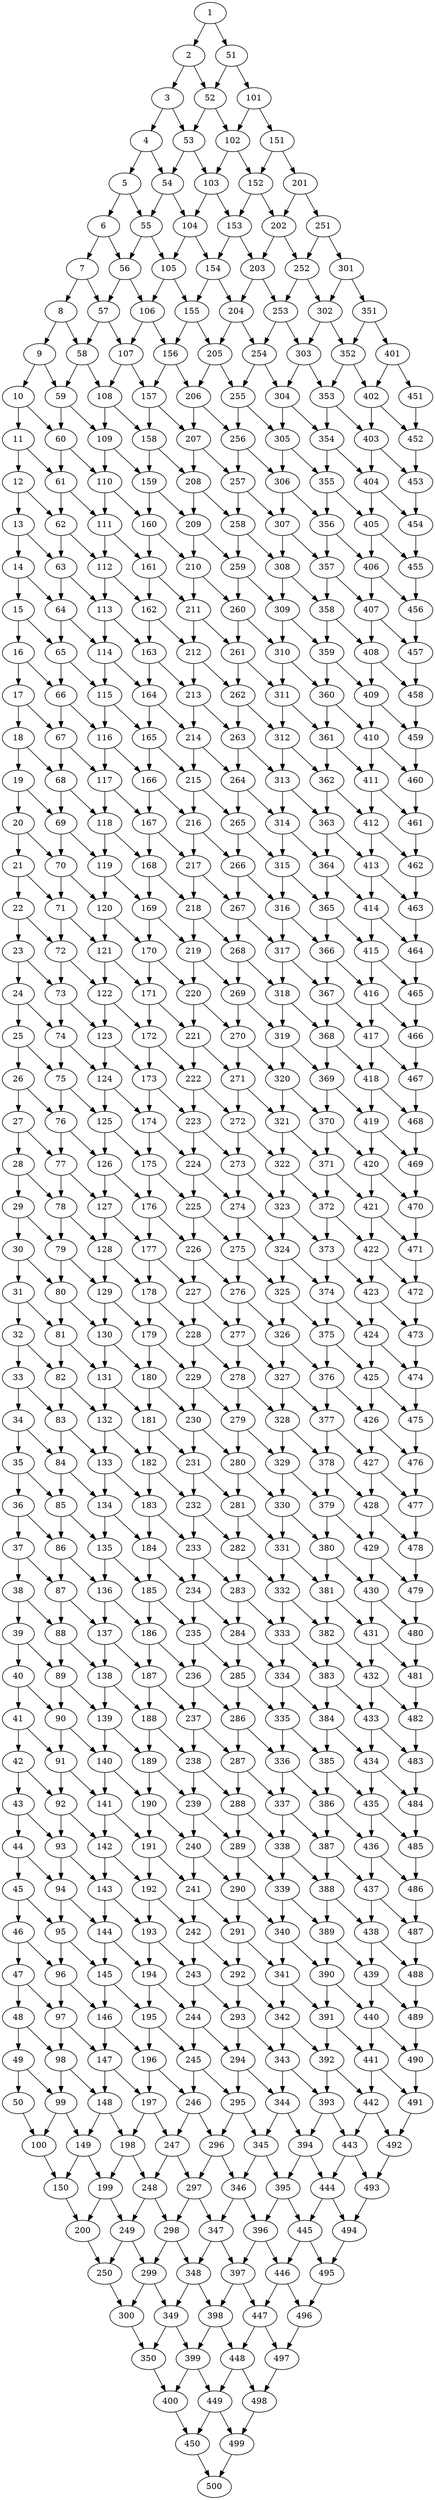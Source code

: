 digraph grafoMalla_m_50_n_10 {
1;
2;
3;
4;
5;
6;
7;
8;
9;
10;
11;
12;
13;
14;
15;
16;
17;
18;
19;
20;
21;
22;
23;
24;
25;
26;
27;
28;
29;
30;
31;
32;
33;
34;
35;
36;
37;
38;
39;
40;
41;
42;
43;
44;
45;
46;
47;
48;
49;
50;
51;
52;
53;
54;
55;
56;
57;
58;
59;
60;
61;
62;
63;
64;
65;
66;
67;
68;
69;
70;
71;
72;
73;
74;
75;
76;
77;
78;
79;
80;
81;
82;
83;
84;
85;
86;
87;
88;
89;
90;
91;
92;
93;
94;
95;
96;
97;
98;
99;
100;
101;
102;
103;
104;
105;
106;
107;
108;
109;
110;
111;
112;
113;
114;
115;
116;
117;
118;
119;
120;
121;
122;
123;
124;
125;
126;
127;
128;
129;
130;
131;
132;
133;
134;
135;
136;
137;
138;
139;
140;
141;
142;
143;
144;
145;
146;
147;
148;
149;
150;
151;
152;
153;
154;
155;
156;
157;
158;
159;
160;
161;
162;
163;
164;
165;
166;
167;
168;
169;
170;
171;
172;
173;
174;
175;
176;
177;
178;
179;
180;
181;
182;
183;
184;
185;
186;
187;
188;
189;
190;
191;
192;
193;
194;
195;
196;
197;
198;
199;
200;
201;
202;
203;
204;
205;
206;
207;
208;
209;
210;
211;
212;
213;
214;
215;
216;
217;
218;
219;
220;
221;
222;
223;
224;
225;
226;
227;
228;
229;
230;
231;
232;
233;
234;
235;
236;
237;
238;
239;
240;
241;
242;
243;
244;
245;
246;
247;
248;
249;
250;
251;
252;
253;
254;
255;
256;
257;
258;
259;
260;
261;
262;
263;
264;
265;
266;
267;
268;
269;
270;
271;
272;
273;
274;
275;
276;
277;
278;
279;
280;
281;
282;
283;
284;
285;
286;
287;
288;
289;
290;
291;
292;
293;
294;
295;
296;
297;
298;
299;
300;
301;
302;
303;
304;
305;
306;
307;
308;
309;
310;
311;
312;
313;
314;
315;
316;
317;
318;
319;
320;
321;
322;
323;
324;
325;
326;
327;
328;
329;
330;
331;
332;
333;
334;
335;
336;
337;
338;
339;
340;
341;
342;
343;
344;
345;
346;
347;
348;
349;
350;
351;
352;
353;
354;
355;
356;
357;
358;
359;
360;
361;
362;
363;
364;
365;
366;
367;
368;
369;
370;
371;
372;
373;
374;
375;
376;
377;
378;
379;
380;
381;
382;
383;
384;
385;
386;
387;
388;
389;
390;
391;
392;
393;
394;
395;
396;
397;
398;
399;
400;
401;
402;
403;
404;
405;
406;
407;
408;
409;
410;
411;
412;
413;
414;
415;
416;
417;
418;
419;
420;
421;
422;
423;
424;
425;
426;
427;
428;
429;
430;
431;
432;
433;
434;
435;
436;
437;
438;
439;
440;
441;
442;
443;
444;
445;
446;
447;
448;
449;
450;
451;
452;
453;
454;
455;
456;
457;
458;
459;
460;
461;
462;
463;
464;
465;
466;
467;
468;
469;
470;
471;
472;
473;
474;
475;
476;
477;
478;
479;
480;
481;
482;
483;
484;
485;
486;
487;
488;
489;
490;
491;
492;
493;
494;
495;
496;
497;
498;
499;
500;
1 -> 2;
1 -> 51;
2 -> 3;
2 -> 52;
3 -> 4;
3 -> 53;
4 -> 5;
4 -> 54;
5 -> 6;
5 -> 55;
6 -> 7;
6 -> 56;
7 -> 8;
7 -> 57;
8 -> 9;
8 -> 58;
9 -> 10;
9 -> 59;
10 -> 11;
10 -> 60;
11 -> 12;
11 -> 61;
12 -> 13;
12 -> 62;
13 -> 14;
13 -> 63;
14 -> 15;
14 -> 64;
15 -> 16;
15 -> 65;
16 -> 17;
16 -> 66;
17 -> 18;
17 -> 67;
18 -> 19;
18 -> 68;
19 -> 20;
19 -> 69;
20 -> 21;
20 -> 70;
21 -> 22;
21 -> 71;
22 -> 23;
22 -> 72;
23 -> 24;
23 -> 73;
24 -> 25;
24 -> 74;
25 -> 26;
25 -> 75;
26 -> 27;
26 -> 76;
27 -> 28;
27 -> 77;
28 -> 29;
28 -> 78;
29 -> 30;
29 -> 79;
30 -> 31;
30 -> 80;
31 -> 32;
31 -> 81;
32 -> 33;
32 -> 82;
33 -> 34;
33 -> 83;
34 -> 35;
34 -> 84;
35 -> 36;
35 -> 85;
36 -> 37;
36 -> 86;
37 -> 38;
37 -> 87;
38 -> 39;
38 -> 88;
39 -> 40;
39 -> 89;
40 -> 41;
40 -> 90;
41 -> 42;
41 -> 91;
42 -> 43;
42 -> 92;
43 -> 44;
43 -> 93;
44 -> 45;
44 -> 94;
45 -> 46;
45 -> 95;
46 -> 47;
46 -> 96;
47 -> 48;
47 -> 97;
48 -> 49;
48 -> 98;
49 -> 50;
49 -> 99;
50 -> 100;
51 -> 52;
51 -> 101;
52 -> 53;
52 -> 102;
53 -> 54;
53 -> 103;
54 -> 55;
54 -> 104;
55 -> 56;
55 -> 105;
56 -> 57;
56 -> 106;
57 -> 58;
57 -> 107;
58 -> 59;
58 -> 108;
59 -> 60;
59 -> 109;
60 -> 61;
60 -> 110;
61 -> 62;
61 -> 111;
62 -> 63;
62 -> 112;
63 -> 64;
63 -> 113;
64 -> 65;
64 -> 114;
65 -> 66;
65 -> 115;
66 -> 67;
66 -> 116;
67 -> 68;
67 -> 117;
68 -> 69;
68 -> 118;
69 -> 70;
69 -> 119;
70 -> 71;
70 -> 120;
71 -> 72;
71 -> 121;
72 -> 73;
72 -> 122;
73 -> 74;
73 -> 123;
74 -> 75;
74 -> 124;
75 -> 76;
75 -> 125;
76 -> 77;
76 -> 126;
77 -> 78;
77 -> 127;
78 -> 79;
78 -> 128;
79 -> 80;
79 -> 129;
80 -> 81;
80 -> 130;
81 -> 82;
81 -> 131;
82 -> 83;
82 -> 132;
83 -> 84;
83 -> 133;
84 -> 85;
84 -> 134;
85 -> 86;
85 -> 135;
86 -> 87;
86 -> 136;
87 -> 88;
87 -> 137;
88 -> 89;
88 -> 138;
89 -> 90;
89 -> 139;
90 -> 91;
90 -> 140;
91 -> 92;
91 -> 141;
92 -> 93;
92 -> 142;
93 -> 94;
93 -> 143;
94 -> 95;
94 -> 144;
95 -> 96;
95 -> 145;
96 -> 97;
96 -> 146;
97 -> 98;
97 -> 147;
98 -> 99;
98 -> 148;
99 -> 100;
99 -> 149;
100 -> 150;
101 -> 102;
101 -> 151;
102 -> 103;
102 -> 152;
103 -> 104;
103 -> 153;
104 -> 105;
104 -> 154;
105 -> 106;
105 -> 155;
106 -> 107;
106 -> 156;
107 -> 108;
107 -> 157;
108 -> 109;
108 -> 158;
109 -> 110;
109 -> 159;
110 -> 111;
110 -> 160;
111 -> 112;
111 -> 161;
112 -> 113;
112 -> 162;
113 -> 114;
113 -> 163;
114 -> 115;
114 -> 164;
115 -> 116;
115 -> 165;
116 -> 117;
116 -> 166;
117 -> 118;
117 -> 167;
118 -> 119;
118 -> 168;
119 -> 120;
119 -> 169;
120 -> 121;
120 -> 170;
121 -> 122;
121 -> 171;
122 -> 123;
122 -> 172;
123 -> 124;
123 -> 173;
124 -> 125;
124 -> 174;
125 -> 126;
125 -> 175;
126 -> 127;
126 -> 176;
127 -> 128;
127 -> 177;
128 -> 129;
128 -> 178;
129 -> 130;
129 -> 179;
130 -> 131;
130 -> 180;
131 -> 132;
131 -> 181;
132 -> 133;
132 -> 182;
133 -> 134;
133 -> 183;
134 -> 135;
134 -> 184;
135 -> 136;
135 -> 185;
136 -> 137;
136 -> 186;
137 -> 138;
137 -> 187;
138 -> 139;
138 -> 188;
139 -> 140;
139 -> 189;
140 -> 141;
140 -> 190;
141 -> 142;
141 -> 191;
142 -> 143;
142 -> 192;
143 -> 144;
143 -> 193;
144 -> 145;
144 -> 194;
145 -> 146;
145 -> 195;
146 -> 147;
146 -> 196;
147 -> 148;
147 -> 197;
148 -> 149;
148 -> 198;
149 -> 150;
149 -> 199;
150 -> 200;
151 -> 152;
151 -> 201;
152 -> 153;
152 -> 202;
153 -> 154;
153 -> 203;
154 -> 155;
154 -> 204;
155 -> 156;
155 -> 205;
156 -> 157;
156 -> 206;
157 -> 158;
157 -> 207;
158 -> 159;
158 -> 208;
159 -> 160;
159 -> 209;
160 -> 161;
160 -> 210;
161 -> 162;
161 -> 211;
162 -> 163;
162 -> 212;
163 -> 164;
163 -> 213;
164 -> 165;
164 -> 214;
165 -> 166;
165 -> 215;
166 -> 167;
166 -> 216;
167 -> 168;
167 -> 217;
168 -> 169;
168 -> 218;
169 -> 170;
169 -> 219;
170 -> 171;
170 -> 220;
171 -> 172;
171 -> 221;
172 -> 173;
172 -> 222;
173 -> 174;
173 -> 223;
174 -> 175;
174 -> 224;
175 -> 176;
175 -> 225;
176 -> 177;
176 -> 226;
177 -> 178;
177 -> 227;
178 -> 179;
178 -> 228;
179 -> 180;
179 -> 229;
180 -> 181;
180 -> 230;
181 -> 182;
181 -> 231;
182 -> 183;
182 -> 232;
183 -> 184;
183 -> 233;
184 -> 185;
184 -> 234;
185 -> 186;
185 -> 235;
186 -> 187;
186 -> 236;
187 -> 188;
187 -> 237;
188 -> 189;
188 -> 238;
189 -> 190;
189 -> 239;
190 -> 191;
190 -> 240;
191 -> 192;
191 -> 241;
192 -> 193;
192 -> 242;
193 -> 194;
193 -> 243;
194 -> 195;
194 -> 244;
195 -> 196;
195 -> 245;
196 -> 197;
196 -> 246;
197 -> 198;
197 -> 247;
198 -> 199;
198 -> 248;
199 -> 200;
199 -> 249;
200 -> 250;
201 -> 202;
201 -> 251;
202 -> 203;
202 -> 252;
203 -> 204;
203 -> 253;
204 -> 205;
204 -> 254;
205 -> 206;
205 -> 255;
206 -> 207;
206 -> 256;
207 -> 208;
207 -> 257;
208 -> 209;
208 -> 258;
209 -> 210;
209 -> 259;
210 -> 211;
210 -> 260;
211 -> 212;
211 -> 261;
212 -> 213;
212 -> 262;
213 -> 214;
213 -> 263;
214 -> 215;
214 -> 264;
215 -> 216;
215 -> 265;
216 -> 217;
216 -> 266;
217 -> 218;
217 -> 267;
218 -> 219;
218 -> 268;
219 -> 220;
219 -> 269;
220 -> 221;
220 -> 270;
221 -> 222;
221 -> 271;
222 -> 223;
222 -> 272;
223 -> 224;
223 -> 273;
224 -> 225;
224 -> 274;
225 -> 226;
225 -> 275;
226 -> 227;
226 -> 276;
227 -> 228;
227 -> 277;
228 -> 229;
228 -> 278;
229 -> 230;
229 -> 279;
230 -> 231;
230 -> 280;
231 -> 232;
231 -> 281;
232 -> 233;
232 -> 282;
233 -> 234;
233 -> 283;
234 -> 235;
234 -> 284;
235 -> 236;
235 -> 285;
236 -> 237;
236 -> 286;
237 -> 238;
237 -> 287;
238 -> 239;
238 -> 288;
239 -> 240;
239 -> 289;
240 -> 241;
240 -> 290;
241 -> 242;
241 -> 291;
242 -> 243;
242 -> 292;
243 -> 244;
243 -> 293;
244 -> 245;
244 -> 294;
245 -> 246;
245 -> 295;
246 -> 247;
246 -> 296;
247 -> 248;
247 -> 297;
248 -> 249;
248 -> 298;
249 -> 250;
249 -> 299;
250 -> 300;
251 -> 252;
251 -> 301;
252 -> 253;
252 -> 302;
253 -> 254;
253 -> 303;
254 -> 255;
254 -> 304;
255 -> 256;
255 -> 305;
256 -> 257;
256 -> 306;
257 -> 258;
257 -> 307;
258 -> 259;
258 -> 308;
259 -> 260;
259 -> 309;
260 -> 261;
260 -> 310;
261 -> 262;
261 -> 311;
262 -> 263;
262 -> 312;
263 -> 264;
263 -> 313;
264 -> 265;
264 -> 314;
265 -> 266;
265 -> 315;
266 -> 267;
266 -> 316;
267 -> 268;
267 -> 317;
268 -> 269;
268 -> 318;
269 -> 270;
269 -> 319;
270 -> 271;
270 -> 320;
271 -> 272;
271 -> 321;
272 -> 273;
272 -> 322;
273 -> 274;
273 -> 323;
274 -> 275;
274 -> 324;
275 -> 276;
275 -> 325;
276 -> 277;
276 -> 326;
277 -> 278;
277 -> 327;
278 -> 279;
278 -> 328;
279 -> 280;
279 -> 329;
280 -> 281;
280 -> 330;
281 -> 282;
281 -> 331;
282 -> 283;
282 -> 332;
283 -> 284;
283 -> 333;
284 -> 285;
284 -> 334;
285 -> 286;
285 -> 335;
286 -> 287;
286 -> 336;
287 -> 288;
287 -> 337;
288 -> 289;
288 -> 338;
289 -> 290;
289 -> 339;
290 -> 291;
290 -> 340;
291 -> 292;
291 -> 341;
292 -> 293;
292 -> 342;
293 -> 294;
293 -> 343;
294 -> 295;
294 -> 344;
295 -> 296;
295 -> 345;
296 -> 297;
296 -> 346;
297 -> 298;
297 -> 347;
298 -> 299;
298 -> 348;
299 -> 300;
299 -> 349;
300 -> 350;
301 -> 302;
301 -> 351;
302 -> 303;
302 -> 352;
303 -> 304;
303 -> 353;
304 -> 305;
304 -> 354;
305 -> 306;
305 -> 355;
306 -> 307;
306 -> 356;
307 -> 308;
307 -> 357;
308 -> 309;
308 -> 358;
309 -> 310;
309 -> 359;
310 -> 311;
310 -> 360;
311 -> 312;
311 -> 361;
312 -> 313;
312 -> 362;
313 -> 314;
313 -> 363;
314 -> 315;
314 -> 364;
315 -> 316;
315 -> 365;
316 -> 317;
316 -> 366;
317 -> 318;
317 -> 367;
318 -> 319;
318 -> 368;
319 -> 320;
319 -> 369;
320 -> 321;
320 -> 370;
321 -> 322;
321 -> 371;
322 -> 323;
322 -> 372;
323 -> 324;
323 -> 373;
324 -> 325;
324 -> 374;
325 -> 326;
325 -> 375;
326 -> 327;
326 -> 376;
327 -> 328;
327 -> 377;
328 -> 329;
328 -> 378;
329 -> 330;
329 -> 379;
330 -> 331;
330 -> 380;
331 -> 332;
331 -> 381;
332 -> 333;
332 -> 382;
333 -> 334;
333 -> 383;
334 -> 335;
334 -> 384;
335 -> 336;
335 -> 385;
336 -> 337;
336 -> 386;
337 -> 338;
337 -> 387;
338 -> 339;
338 -> 388;
339 -> 340;
339 -> 389;
340 -> 341;
340 -> 390;
341 -> 342;
341 -> 391;
342 -> 343;
342 -> 392;
343 -> 344;
343 -> 393;
344 -> 345;
344 -> 394;
345 -> 346;
345 -> 395;
346 -> 347;
346 -> 396;
347 -> 348;
347 -> 397;
348 -> 349;
348 -> 398;
349 -> 350;
349 -> 399;
350 -> 400;
351 -> 352;
351 -> 401;
352 -> 353;
352 -> 402;
353 -> 354;
353 -> 403;
354 -> 355;
354 -> 404;
355 -> 356;
355 -> 405;
356 -> 357;
356 -> 406;
357 -> 358;
357 -> 407;
358 -> 359;
358 -> 408;
359 -> 360;
359 -> 409;
360 -> 361;
360 -> 410;
361 -> 362;
361 -> 411;
362 -> 363;
362 -> 412;
363 -> 364;
363 -> 413;
364 -> 365;
364 -> 414;
365 -> 366;
365 -> 415;
366 -> 367;
366 -> 416;
367 -> 368;
367 -> 417;
368 -> 369;
368 -> 418;
369 -> 370;
369 -> 419;
370 -> 371;
370 -> 420;
371 -> 372;
371 -> 421;
372 -> 373;
372 -> 422;
373 -> 374;
373 -> 423;
374 -> 375;
374 -> 424;
375 -> 376;
375 -> 425;
376 -> 377;
376 -> 426;
377 -> 378;
377 -> 427;
378 -> 379;
378 -> 428;
379 -> 380;
379 -> 429;
380 -> 381;
380 -> 430;
381 -> 382;
381 -> 431;
382 -> 383;
382 -> 432;
383 -> 384;
383 -> 433;
384 -> 385;
384 -> 434;
385 -> 386;
385 -> 435;
386 -> 387;
386 -> 436;
387 -> 388;
387 -> 437;
388 -> 389;
388 -> 438;
389 -> 390;
389 -> 439;
390 -> 391;
390 -> 440;
391 -> 392;
391 -> 441;
392 -> 393;
392 -> 442;
393 -> 394;
393 -> 443;
394 -> 395;
394 -> 444;
395 -> 396;
395 -> 445;
396 -> 397;
396 -> 446;
397 -> 398;
397 -> 447;
398 -> 399;
398 -> 448;
399 -> 400;
399 -> 449;
400 -> 450;
401 -> 402;
401 -> 451;
402 -> 403;
402 -> 452;
403 -> 404;
403 -> 453;
404 -> 405;
404 -> 454;
405 -> 406;
405 -> 455;
406 -> 407;
406 -> 456;
407 -> 408;
407 -> 457;
408 -> 409;
408 -> 458;
409 -> 410;
409 -> 459;
410 -> 411;
410 -> 460;
411 -> 412;
411 -> 461;
412 -> 413;
412 -> 462;
413 -> 414;
413 -> 463;
414 -> 415;
414 -> 464;
415 -> 416;
415 -> 465;
416 -> 417;
416 -> 466;
417 -> 418;
417 -> 467;
418 -> 419;
418 -> 468;
419 -> 420;
419 -> 469;
420 -> 421;
420 -> 470;
421 -> 422;
421 -> 471;
422 -> 423;
422 -> 472;
423 -> 424;
423 -> 473;
424 -> 425;
424 -> 474;
425 -> 426;
425 -> 475;
426 -> 427;
426 -> 476;
427 -> 428;
427 -> 477;
428 -> 429;
428 -> 478;
429 -> 430;
429 -> 479;
430 -> 431;
430 -> 480;
431 -> 432;
431 -> 481;
432 -> 433;
432 -> 482;
433 -> 434;
433 -> 483;
434 -> 435;
434 -> 484;
435 -> 436;
435 -> 485;
436 -> 437;
436 -> 486;
437 -> 438;
437 -> 487;
438 -> 439;
438 -> 488;
439 -> 440;
439 -> 489;
440 -> 441;
440 -> 490;
441 -> 442;
441 -> 491;
442 -> 443;
442 -> 492;
443 -> 444;
443 -> 493;
444 -> 445;
444 -> 494;
445 -> 446;
445 -> 495;
446 -> 447;
446 -> 496;
447 -> 448;
447 -> 497;
448 -> 449;
448 -> 498;
449 -> 450;
449 -> 499;
450 -> 500;
451 -> 452;
452 -> 453;
453 -> 454;
454 -> 455;
455 -> 456;
456 -> 457;
457 -> 458;
458 -> 459;
459 -> 460;
460 -> 461;
461 -> 462;
462 -> 463;
463 -> 464;
464 -> 465;
465 -> 466;
466 -> 467;
467 -> 468;
468 -> 469;
469 -> 470;
470 -> 471;
471 -> 472;
472 -> 473;
473 -> 474;
474 -> 475;
475 -> 476;
476 -> 477;
477 -> 478;
478 -> 479;
479 -> 480;
480 -> 481;
481 -> 482;
482 -> 483;
483 -> 484;
484 -> 485;
485 -> 486;
486 -> 487;
487 -> 488;
488 -> 489;
489 -> 490;
490 -> 491;
491 -> 492;
492 -> 493;
493 -> 494;
494 -> 495;
495 -> 496;
496 -> 497;
497 -> 498;
498 -> 499;
499 -> 500;
}